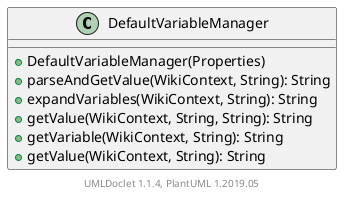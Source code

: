 @startuml

    class DefaultVariableManager [[DefaultVariableManager.html]] {
        +DefaultVariableManager(Properties)
        +parseAndGetValue(WikiContext, String): String
        +expandVariables(WikiContext, String): String
        +getValue(WikiContext, String, String): String
        +getVariable(WikiContext, String): String
        +getValue(WikiContext, String): String
    }


    center footer UMLDoclet 1.1.4, PlantUML 1.2019.05
@enduml
